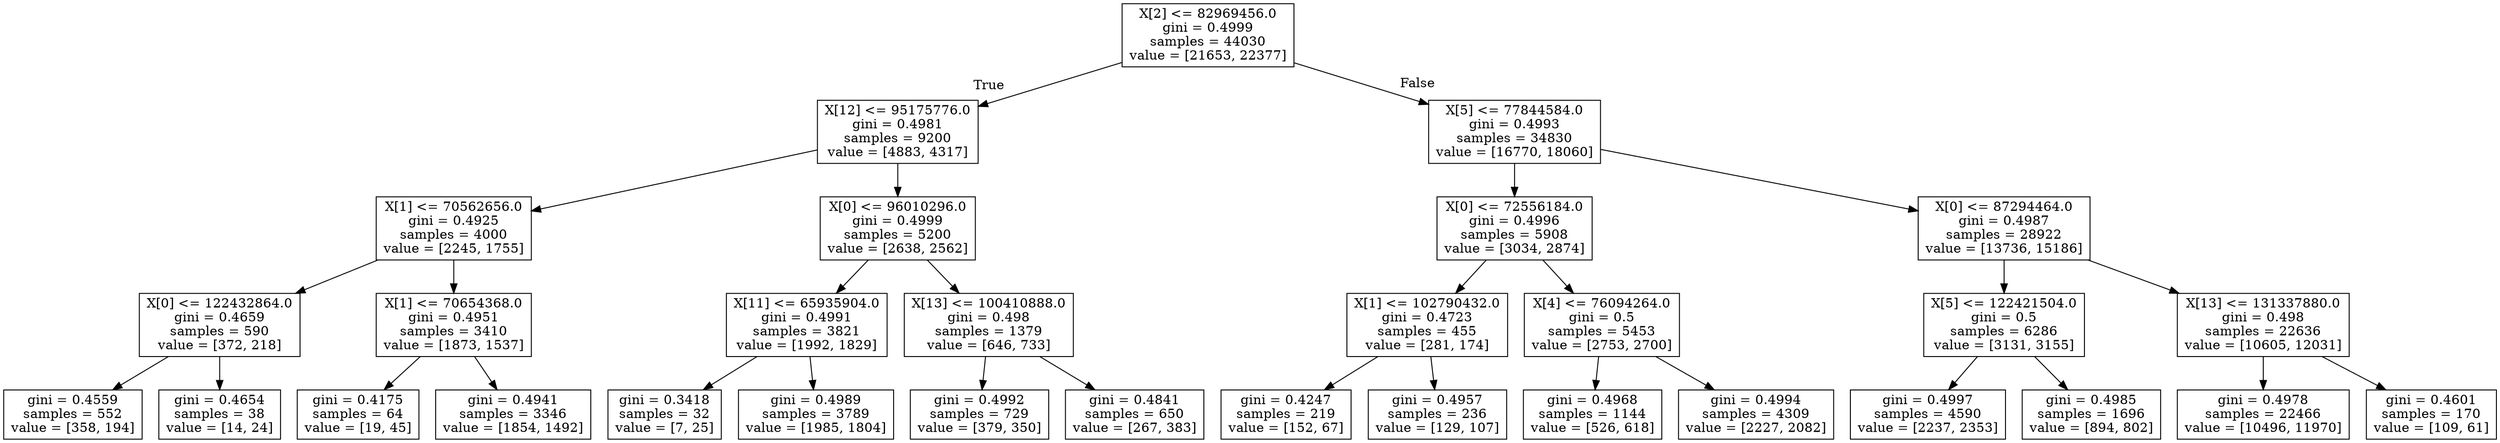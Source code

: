 digraph Tree {
node [shape=box] ;
0 [label="X[2] <= 82969456.0\ngini = 0.4999\nsamples = 44030\nvalue = [21653, 22377]"] ;
1 [label="X[12] <= 95175776.0\ngini = 0.4981\nsamples = 9200\nvalue = [4883, 4317]"] ;
0 -> 1 [labeldistance=2.5, labelangle=45, headlabel="True"] ;
2 [label="X[1] <= 70562656.0\ngini = 0.4925\nsamples = 4000\nvalue = [2245, 1755]"] ;
1 -> 2 ;
3 [label="X[0] <= 122432864.0\ngini = 0.4659\nsamples = 590\nvalue = [372, 218]"] ;
2 -> 3 ;
4 [label="gini = 0.4559\nsamples = 552\nvalue = [358, 194]"] ;
3 -> 4 ;
5 [label="gini = 0.4654\nsamples = 38\nvalue = [14, 24]"] ;
3 -> 5 ;
6 [label="X[1] <= 70654368.0\ngini = 0.4951\nsamples = 3410\nvalue = [1873, 1537]"] ;
2 -> 6 ;
7 [label="gini = 0.4175\nsamples = 64\nvalue = [19, 45]"] ;
6 -> 7 ;
8 [label="gini = 0.4941\nsamples = 3346\nvalue = [1854, 1492]"] ;
6 -> 8 ;
9 [label="X[0] <= 96010296.0\ngini = 0.4999\nsamples = 5200\nvalue = [2638, 2562]"] ;
1 -> 9 ;
10 [label="X[11] <= 65935904.0\ngini = 0.4991\nsamples = 3821\nvalue = [1992, 1829]"] ;
9 -> 10 ;
11 [label="gini = 0.3418\nsamples = 32\nvalue = [7, 25]"] ;
10 -> 11 ;
12 [label="gini = 0.4989\nsamples = 3789\nvalue = [1985, 1804]"] ;
10 -> 12 ;
13 [label="X[13] <= 100410888.0\ngini = 0.498\nsamples = 1379\nvalue = [646, 733]"] ;
9 -> 13 ;
14 [label="gini = 0.4992\nsamples = 729\nvalue = [379, 350]"] ;
13 -> 14 ;
15 [label="gini = 0.4841\nsamples = 650\nvalue = [267, 383]"] ;
13 -> 15 ;
16 [label="X[5] <= 77844584.0\ngini = 0.4993\nsamples = 34830\nvalue = [16770, 18060]"] ;
0 -> 16 [labeldistance=2.5, labelangle=-45, headlabel="False"] ;
17 [label="X[0] <= 72556184.0\ngini = 0.4996\nsamples = 5908\nvalue = [3034, 2874]"] ;
16 -> 17 ;
18 [label="X[1] <= 102790432.0\ngini = 0.4723\nsamples = 455\nvalue = [281, 174]"] ;
17 -> 18 ;
19 [label="gini = 0.4247\nsamples = 219\nvalue = [152, 67]"] ;
18 -> 19 ;
20 [label="gini = 0.4957\nsamples = 236\nvalue = [129, 107]"] ;
18 -> 20 ;
21 [label="X[4] <= 76094264.0\ngini = 0.5\nsamples = 5453\nvalue = [2753, 2700]"] ;
17 -> 21 ;
22 [label="gini = 0.4968\nsamples = 1144\nvalue = [526, 618]"] ;
21 -> 22 ;
23 [label="gini = 0.4994\nsamples = 4309\nvalue = [2227, 2082]"] ;
21 -> 23 ;
24 [label="X[0] <= 87294464.0\ngini = 0.4987\nsamples = 28922\nvalue = [13736, 15186]"] ;
16 -> 24 ;
25 [label="X[5] <= 122421504.0\ngini = 0.5\nsamples = 6286\nvalue = [3131, 3155]"] ;
24 -> 25 ;
26 [label="gini = 0.4997\nsamples = 4590\nvalue = [2237, 2353]"] ;
25 -> 26 ;
27 [label="gini = 0.4985\nsamples = 1696\nvalue = [894, 802]"] ;
25 -> 27 ;
28 [label="X[13] <= 131337880.0\ngini = 0.498\nsamples = 22636\nvalue = [10605, 12031]"] ;
24 -> 28 ;
29 [label="gini = 0.4978\nsamples = 22466\nvalue = [10496, 11970]"] ;
28 -> 29 ;
30 [label="gini = 0.4601\nsamples = 170\nvalue = [109, 61]"] ;
28 -> 30 ;
}